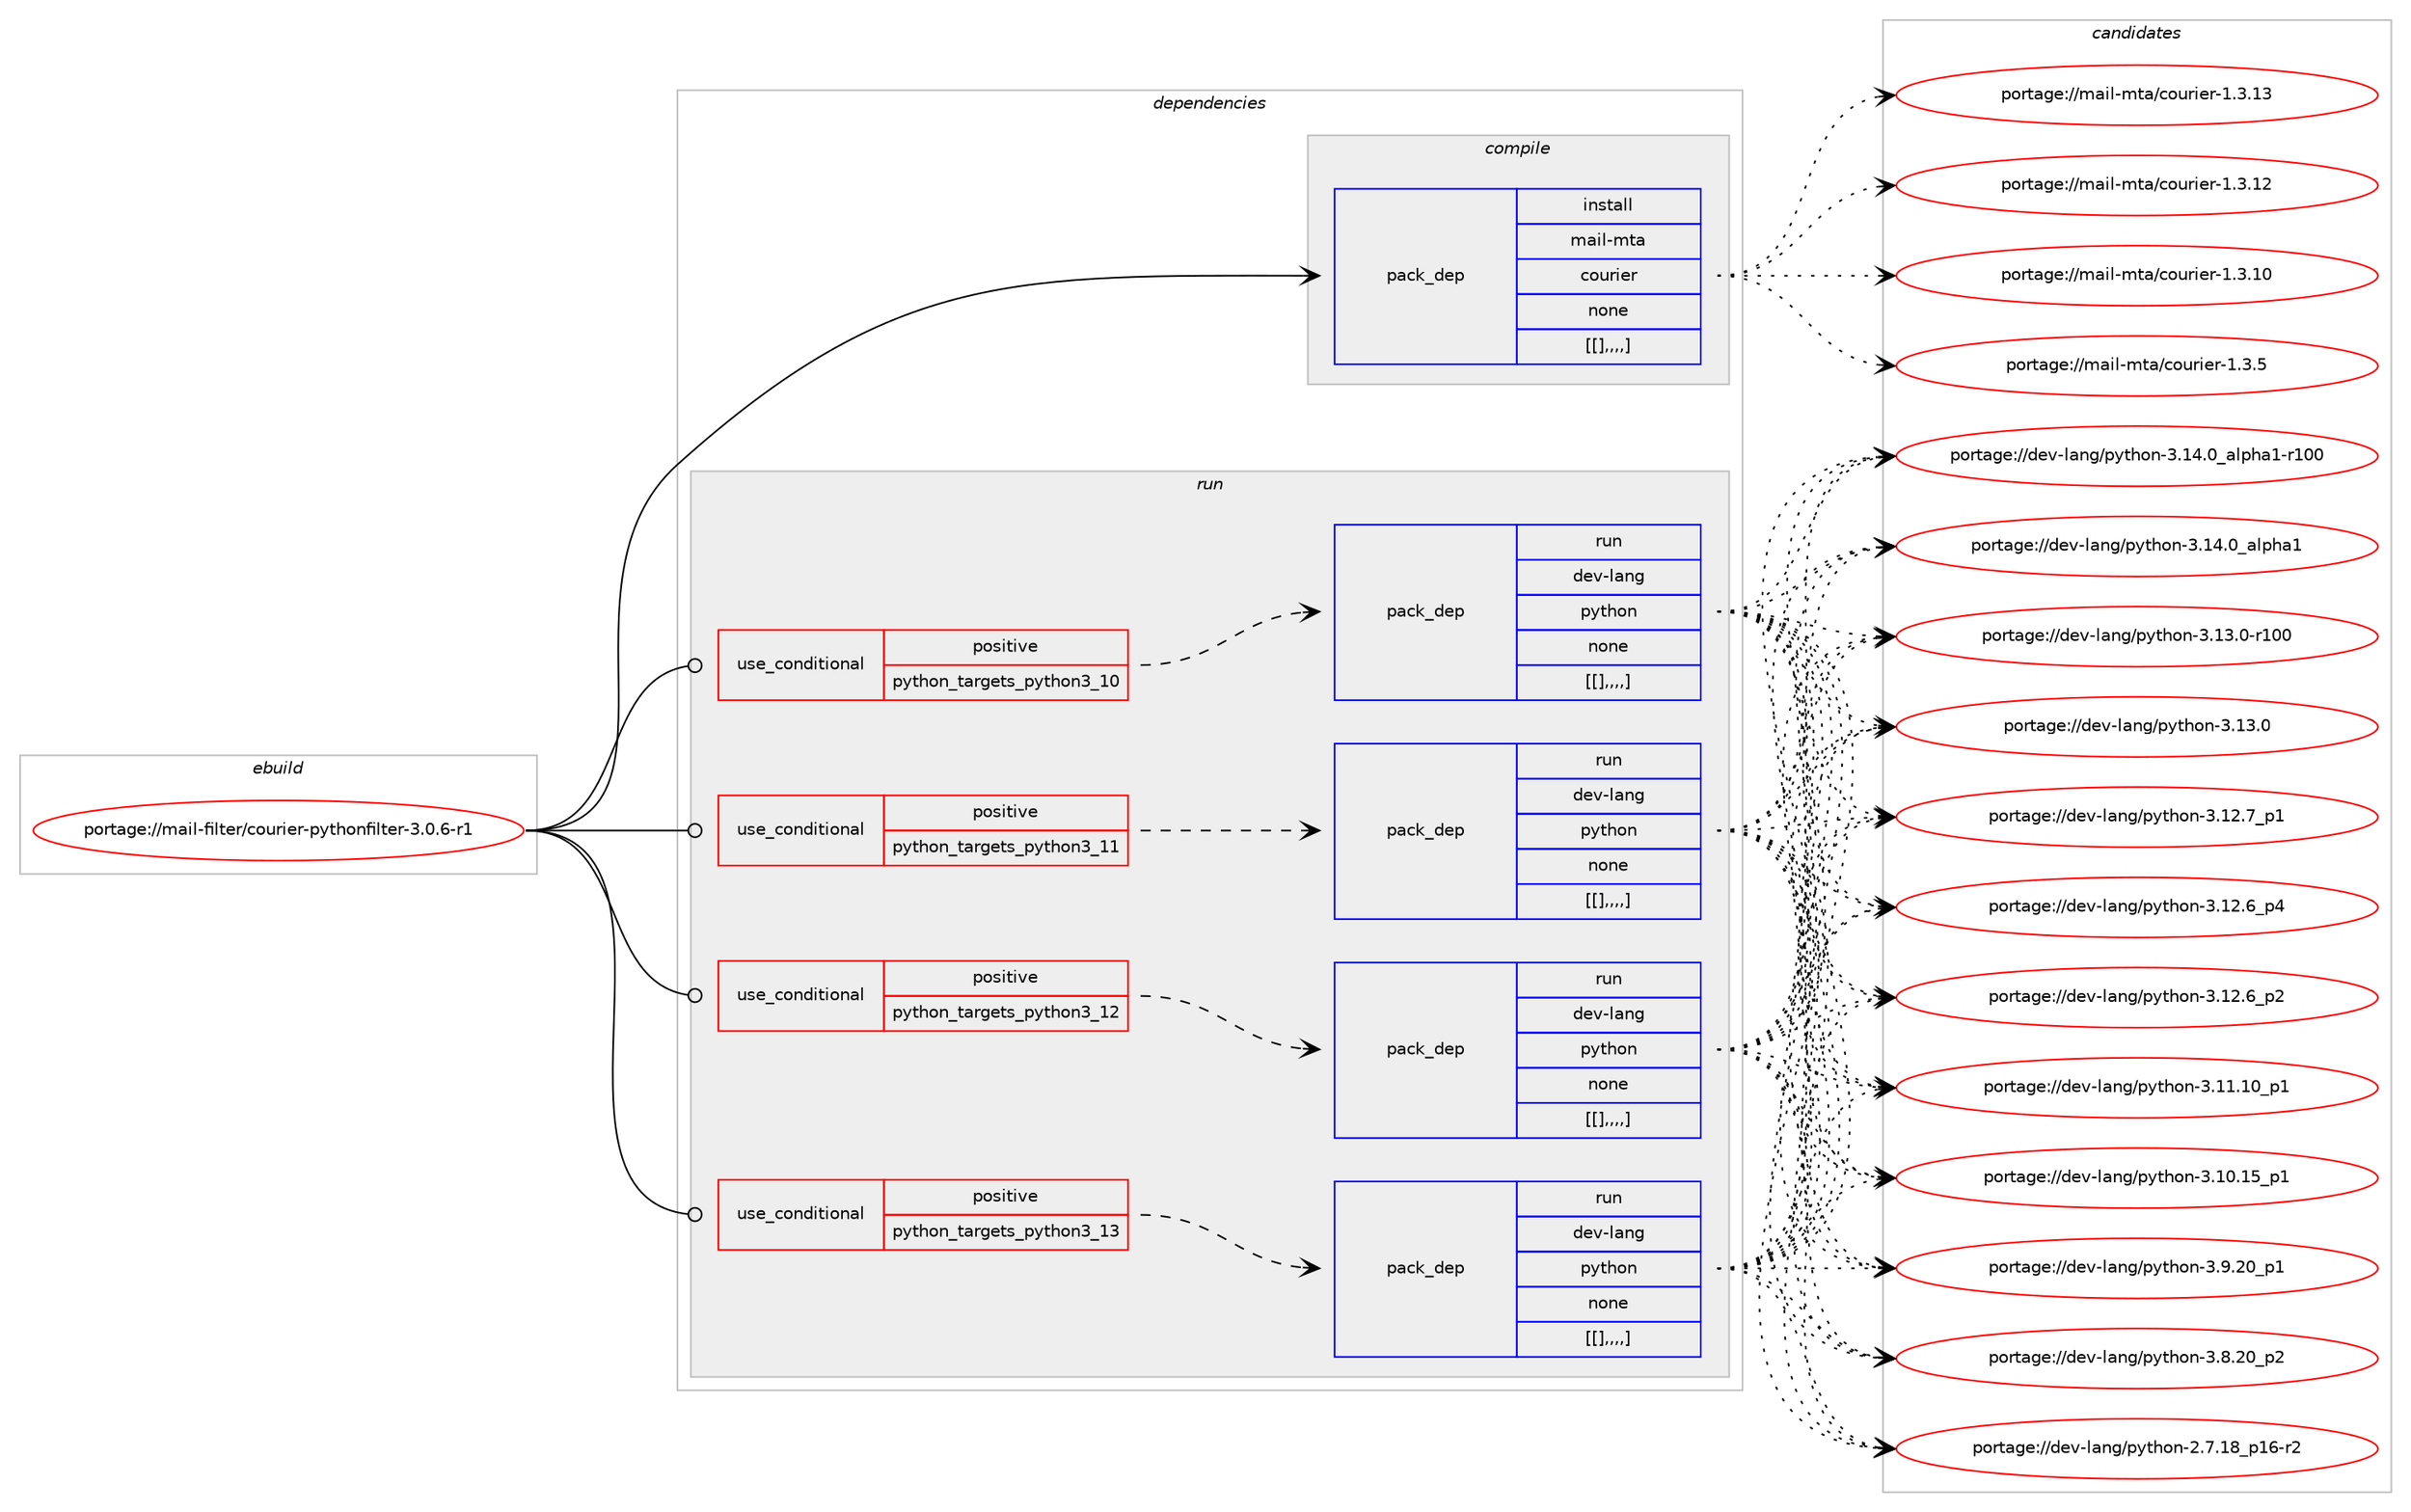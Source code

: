 digraph prolog {

# *************
# Graph options
# *************

newrank=true;
concentrate=true;
compound=true;
graph [rankdir=LR,fontname=Helvetica,fontsize=10,ranksep=1.5];#, ranksep=2.5, nodesep=0.2];
edge  [arrowhead=vee];
node  [fontname=Helvetica,fontsize=10];

# **********
# The ebuild
# **********

subgraph cluster_leftcol {
color=gray;
label=<<i>ebuild</i>>;
id [label="portage://mail-filter/courier-pythonfilter-3.0.6-r1", color=red, width=4, href="../mail-filter/courier-pythonfilter-3.0.6-r1.svg"];
}

# ****************
# The dependencies
# ****************

subgraph cluster_midcol {
color=gray;
label=<<i>dependencies</i>>;
subgraph cluster_compile {
fillcolor="#eeeeee";
style=filled;
label=<<i>compile</i>>;
subgraph pack219580 {
dependency296640 [label=<<TABLE BORDER="0" CELLBORDER="1" CELLSPACING="0" CELLPADDING="4" WIDTH="220"><TR><TD ROWSPAN="6" CELLPADDING="30">pack_dep</TD></TR><TR><TD WIDTH="110">install</TD></TR><TR><TD>mail-mta</TD></TR><TR><TD>courier</TD></TR><TR><TD>none</TD></TR><TR><TD>[[],,,,]</TD></TR></TABLE>>, shape=none, color=blue];
}
id:e -> dependency296640:w [weight=20,style="solid",arrowhead="vee"];
}
subgraph cluster_compileandrun {
fillcolor="#eeeeee";
style=filled;
label=<<i>compile and run</i>>;
}
subgraph cluster_run {
fillcolor="#eeeeee";
style=filled;
label=<<i>run</i>>;
subgraph cond74536 {
dependency296682 [label=<<TABLE BORDER="0" CELLBORDER="1" CELLSPACING="0" CELLPADDING="4"><TR><TD ROWSPAN="3" CELLPADDING="10">use_conditional</TD></TR><TR><TD>positive</TD></TR><TR><TD>python_targets_python3_10</TD></TR></TABLE>>, shape=none, color=red];
subgraph pack219641 {
dependency296706 [label=<<TABLE BORDER="0" CELLBORDER="1" CELLSPACING="0" CELLPADDING="4" WIDTH="220"><TR><TD ROWSPAN="6" CELLPADDING="30">pack_dep</TD></TR><TR><TD WIDTH="110">run</TD></TR><TR><TD>dev-lang</TD></TR><TR><TD>python</TD></TR><TR><TD>none</TD></TR><TR><TD>[[],,,,]</TD></TR></TABLE>>, shape=none, color=blue];
}
dependency296682:e -> dependency296706:w [weight=20,style="dashed",arrowhead="vee"];
}
id:e -> dependency296682:w [weight=20,style="solid",arrowhead="odot"];
subgraph cond74550 {
dependency296715 [label=<<TABLE BORDER="0" CELLBORDER="1" CELLSPACING="0" CELLPADDING="4"><TR><TD ROWSPAN="3" CELLPADDING="10">use_conditional</TD></TR><TR><TD>positive</TD></TR><TR><TD>python_targets_python3_11</TD></TR></TABLE>>, shape=none, color=red];
subgraph pack219650 {
dependency296726 [label=<<TABLE BORDER="0" CELLBORDER="1" CELLSPACING="0" CELLPADDING="4" WIDTH="220"><TR><TD ROWSPAN="6" CELLPADDING="30">pack_dep</TD></TR><TR><TD WIDTH="110">run</TD></TR><TR><TD>dev-lang</TD></TR><TR><TD>python</TD></TR><TR><TD>none</TD></TR><TR><TD>[[],,,,]</TD></TR></TABLE>>, shape=none, color=blue];
}
dependency296715:e -> dependency296726:w [weight=20,style="dashed",arrowhead="vee"];
}
id:e -> dependency296715:w [weight=20,style="solid",arrowhead="odot"];
subgraph cond74565 {
dependency296755 [label=<<TABLE BORDER="0" CELLBORDER="1" CELLSPACING="0" CELLPADDING="4"><TR><TD ROWSPAN="3" CELLPADDING="10">use_conditional</TD></TR><TR><TD>positive</TD></TR><TR><TD>python_targets_python3_12</TD></TR></TABLE>>, shape=none, color=red];
subgraph pack219668 {
dependency296760 [label=<<TABLE BORDER="0" CELLBORDER="1" CELLSPACING="0" CELLPADDING="4" WIDTH="220"><TR><TD ROWSPAN="6" CELLPADDING="30">pack_dep</TD></TR><TR><TD WIDTH="110">run</TD></TR><TR><TD>dev-lang</TD></TR><TR><TD>python</TD></TR><TR><TD>none</TD></TR><TR><TD>[[],,,,]</TD></TR></TABLE>>, shape=none, color=blue];
}
dependency296755:e -> dependency296760:w [weight=20,style="dashed",arrowhead="vee"];
}
id:e -> dependency296755:w [weight=20,style="solid",arrowhead="odot"];
subgraph cond74576 {
dependency296779 [label=<<TABLE BORDER="0" CELLBORDER="1" CELLSPACING="0" CELLPADDING="4"><TR><TD ROWSPAN="3" CELLPADDING="10">use_conditional</TD></TR><TR><TD>positive</TD></TR><TR><TD>python_targets_python3_13</TD></TR></TABLE>>, shape=none, color=red];
subgraph pack219731 {
dependency296851 [label=<<TABLE BORDER="0" CELLBORDER="1" CELLSPACING="0" CELLPADDING="4" WIDTH="220"><TR><TD ROWSPAN="6" CELLPADDING="30">pack_dep</TD></TR><TR><TD WIDTH="110">run</TD></TR><TR><TD>dev-lang</TD></TR><TR><TD>python</TD></TR><TR><TD>none</TD></TR><TR><TD>[[],,,,]</TD></TR></TABLE>>, shape=none, color=blue];
}
dependency296779:e -> dependency296851:w [weight=20,style="dashed",arrowhead="vee"];
}
id:e -> dependency296779:w [weight=20,style="solid",arrowhead="odot"];
}
}

# **************
# The candidates
# **************

subgraph cluster_choices {
rank=same;
color=gray;
label=<<i>candidates</i>>;

subgraph choice218198 {
color=black;
nodesep=1;
choice109971051084510911697479911111711410510111445494651464951 [label="portage://mail-mta/courier-1.3.13", color=red, width=4,href="../mail-mta/courier-1.3.13.svg"];
choice109971051084510911697479911111711410510111445494651464950 [label="portage://mail-mta/courier-1.3.12", color=red, width=4,href="../mail-mta/courier-1.3.12.svg"];
choice109971051084510911697479911111711410510111445494651464948 [label="portage://mail-mta/courier-1.3.10", color=red, width=4,href="../mail-mta/courier-1.3.10.svg"];
choice1099710510845109116974799111117114105101114454946514653 [label="portage://mail-mta/courier-1.3.5", color=red, width=4,href="../mail-mta/courier-1.3.5.svg"];
dependency296640:e -> choice109971051084510911697479911111711410510111445494651464951:w [style=dotted,weight="100"];
dependency296640:e -> choice109971051084510911697479911111711410510111445494651464950:w [style=dotted,weight="100"];
dependency296640:e -> choice109971051084510911697479911111711410510111445494651464948:w [style=dotted,weight="100"];
dependency296640:e -> choice1099710510845109116974799111117114105101114454946514653:w [style=dotted,weight="100"];
}
subgraph choice218224 {
color=black;
nodesep=1;
choice100101118451089711010347112121116104111110455146495246489597108112104974945114494848 [label="portage://dev-lang/python-3.14.0_alpha1-r100", color=red, width=4,href="../dev-lang/python-3.14.0_alpha1-r100.svg"];
choice1001011184510897110103471121211161041111104551464952464895971081121049749 [label="portage://dev-lang/python-3.14.0_alpha1", color=red, width=4,href="../dev-lang/python-3.14.0_alpha1.svg"];
choice1001011184510897110103471121211161041111104551464951464845114494848 [label="portage://dev-lang/python-3.13.0-r100", color=red, width=4,href="../dev-lang/python-3.13.0-r100.svg"];
choice10010111845108971101034711212111610411111045514649514648 [label="portage://dev-lang/python-3.13.0", color=red, width=4,href="../dev-lang/python-3.13.0.svg"];
choice100101118451089711010347112121116104111110455146495046559511249 [label="portage://dev-lang/python-3.12.7_p1", color=red, width=4,href="../dev-lang/python-3.12.7_p1.svg"];
choice100101118451089711010347112121116104111110455146495046549511252 [label="portage://dev-lang/python-3.12.6_p4", color=red, width=4,href="../dev-lang/python-3.12.6_p4.svg"];
choice100101118451089711010347112121116104111110455146495046549511250 [label="portage://dev-lang/python-3.12.6_p2", color=red, width=4,href="../dev-lang/python-3.12.6_p2.svg"];
choice10010111845108971101034711212111610411111045514649494649489511249 [label="portage://dev-lang/python-3.11.10_p1", color=red, width=4,href="../dev-lang/python-3.11.10_p1.svg"];
choice10010111845108971101034711212111610411111045514649484649539511249 [label="portage://dev-lang/python-3.10.15_p1", color=red, width=4,href="../dev-lang/python-3.10.15_p1.svg"];
choice100101118451089711010347112121116104111110455146574650489511249 [label="portage://dev-lang/python-3.9.20_p1", color=red, width=4,href="../dev-lang/python-3.9.20_p1.svg"];
choice100101118451089711010347112121116104111110455146564650489511250 [label="portage://dev-lang/python-3.8.20_p2", color=red, width=4,href="../dev-lang/python-3.8.20_p2.svg"];
choice100101118451089711010347112121116104111110455046554649569511249544511450 [label="portage://dev-lang/python-2.7.18_p16-r2", color=red, width=4,href="../dev-lang/python-2.7.18_p16-r2.svg"];
dependency296706:e -> choice100101118451089711010347112121116104111110455146495246489597108112104974945114494848:w [style=dotted,weight="100"];
dependency296706:e -> choice1001011184510897110103471121211161041111104551464952464895971081121049749:w [style=dotted,weight="100"];
dependency296706:e -> choice1001011184510897110103471121211161041111104551464951464845114494848:w [style=dotted,weight="100"];
dependency296706:e -> choice10010111845108971101034711212111610411111045514649514648:w [style=dotted,weight="100"];
dependency296706:e -> choice100101118451089711010347112121116104111110455146495046559511249:w [style=dotted,weight="100"];
dependency296706:e -> choice100101118451089711010347112121116104111110455146495046549511252:w [style=dotted,weight="100"];
dependency296706:e -> choice100101118451089711010347112121116104111110455146495046549511250:w [style=dotted,weight="100"];
dependency296706:e -> choice10010111845108971101034711212111610411111045514649494649489511249:w [style=dotted,weight="100"];
dependency296706:e -> choice10010111845108971101034711212111610411111045514649484649539511249:w [style=dotted,weight="100"];
dependency296706:e -> choice100101118451089711010347112121116104111110455146574650489511249:w [style=dotted,weight="100"];
dependency296706:e -> choice100101118451089711010347112121116104111110455146564650489511250:w [style=dotted,weight="100"];
dependency296706:e -> choice100101118451089711010347112121116104111110455046554649569511249544511450:w [style=dotted,weight="100"];
}
subgraph choice218229 {
color=black;
nodesep=1;
choice100101118451089711010347112121116104111110455146495246489597108112104974945114494848 [label="portage://dev-lang/python-3.14.0_alpha1-r100", color=red, width=4,href="../dev-lang/python-3.14.0_alpha1-r100.svg"];
choice1001011184510897110103471121211161041111104551464952464895971081121049749 [label="portage://dev-lang/python-3.14.0_alpha1", color=red, width=4,href="../dev-lang/python-3.14.0_alpha1.svg"];
choice1001011184510897110103471121211161041111104551464951464845114494848 [label="portage://dev-lang/python-3.13.0-r100", color=red, width=4,href="../dev-lang/python-3.13.0-r100.svg"];
choice10010111845108971101034711212111610411111045514649514648 [label="portage://dev-lang/python-3.13.0", color=red, width=4,href="../dev-lang/python-3.13.0.svg"];
choice100101118451089711010347112121116104111110455146495046559511249 [label="portage://dev-lang/python-3.12.7_p1", color=red, width=4,href="../dev-lang/python-3.12.7_p1.svg"];
choice100101118451089711010347112121116104111110455146495046549511252 [label="portage://dev-lang/python-3.12.6_p4", color=red, width=4,href="../dev-lang/python-3.12.6_p4.svg"];
choice100101118451089711010347112121116104111110455146495046549511250 [label="portage://dev-lang/python-3.12.6_p2", color=red, width=4,href="../dev-lang/python-3.12.6_p2.svg"];
choice10010111845108971101034711212111610411111045514649494649489511249 [label="portage://dev-lang/python-3.11.10_p1", color=red, width=4,href="../dev-lang/python-3.11.10_p1.svg"];
choice10010111845108971101034711212111610411111045514649484649539511249 [label="portage://dev-lang/python-3.10.15_p1", color=red, width=4,href="../dev-lang/python-3.10.15_p1.svg"];
choice100101118451089711010347112121116104111110455146574650489511249 [label="portage://dev-lang/python-3.9.20_p1", color=red, width=4,href="../dev-lang/python-3.9.20_p1.svg"];
choice100101118451089711010347112121116104111110455146564650489511250 [label="portage://dev-lang/python-3.8.20_p2", color=red, width=4,href="../dev-lang/python-3.8.20_p2.svg"];
choice100101118451089711010347112121116104111110455046554649569511249544511450 [label="portage://dev-lang/python-2.7.18_p16-r2", color=red, width=4,href="../dev-lang/python-2.7.18_p16-r2.svg"];
dependency296726:e -> choice100101118451089711010347112121116104111110455146495246489597108112104974945114494848:w [style=dotted,weight="100"];
dependency296726:e -> choice1001011184510897110103471121211161041111104551464952464895971081121049749:w [style=dotted,weight="100"];
dependency296726:e -> choice1001011184510897110103471121211161041111104551464951464845114494848:w [style=dotted,weight="100"];
dependency296726:e -> choice10010111845108971101034711212111610411111045514649514648:w [style=dotted,weight="100"];
dependency296726:e -> choice100101118451089711010347112121116104111110455146495046559511249:w [style=dotted,weight="100"];
dependency296726:e -> choice100101118451089711010347112121116104111110455146495046549511252:w [style=dotted,weight="100"];
dependency296726:e -> choice100101118451089711010347112121116104111110455146495046549511250:w [style=dotted,weight="100"];
dependency296726:e -> choice10010111845108971101034711212111610411111045514649494649489511249:w [style=dotted,weight="100"];
dependency296726:e -> choice10010111845108971101034711212111610411111045514649484649539511249:w [style=dotted,weight="100"];
dependency296726:e -> choice100101118451089711010347112121116104111110455146574650489511249:w [style=dotted,weight="100"];
dependency296726:e -> choice100101118451089711010347112121116104111110455146564650489511250:w [style=dotted,weight="100"];
dependency296726:e -> choice100101118451089711010347112121116104111110455046554649569511249544511450:w [style=dotted,weight="100"];
}
subgraph choice218243 {
color=black;
nodesep=1;
choice100101118451089711010347112121116104111110455146495246489597108112104974945114494848 [label="portage://dev-lang/python-3.14.0_alpha1-r100", color=red, width=4,href="../dev-lang/python-3.14.0_alpha1-r100.svg"];
choice1001011184510897110103471121211161041111104551464952464895971081121049749 [label="portage://dev-lang/python-3.14.0_alpha1", color=red, width=4,href="../dev-lang/python-3.14.0_alpha1.svg"];
choice1001011184510897110103471121211161041111104551464951464845114494848 [label="portage://dev-lang/python-3.13.0-r100", color=red, width=4,href="../dev-lang/python-3.13.0-r100.svg"];
choice10010111845108971101034711212111610411111045514649514648 [label="portage://dev-lang/python-3.13.0", color=red, width=4,href="../dev-lang/python-3.13.0.svg"];
choice100101118451089711010347112121116104111110455146495046559511249 [label="portage://dev-lang/python-3.12.7_p1", color=red, width=4,href="../dev-lang/python-3.12.7_p1.svg"];
choice100101118451089711010347112121116104111110455146495046549511252 [label="portage://dev-lang/python-3.12.6_p4", color=red, width=4,href="../dev-lang/python-3.12.6_p4.svg"];
choice100101118451089711010347112121116104111110455146495046549511250 [label="portage://dev-lang/python-3.12.6_p2", color=red, width=4,href="../dev-lang/python-3.12.6_p2.svg"];
choice10010111845108971101034711212111610411111045514649494649489511249 [label="portage://dev-lang/python-3.11.10_p1", color=red, width=4,href="../dev-lang/python-3.11.10_p1.svg"];
choice10010111845108971101034711212111610411111045514649484649539511249 [label="portage://dev-lang/python-3.10.15_p1", color=red, width=4,href="../dev-lang/python-3.10.15_p1.svg"];
choice100101118451089711010347112121116104111110455146574650489511249 [label="portage://dev-lang/python-3.9.20_p1", color=red, width=4,href="../dev-lang/python-3.9.20_p1.svg"];
choice100101118451089711010347112121116104111110455146564650489511250 [label="portage://dev-lang/python-3.8.20_p2", color=red, width=4,href="../dev-lang/python-3.8.20_p2.svg"];
choice100101118451089711010347112121116104111110455046554649569511249544511450 [label="portage://dev-lang/python-2.7.18_p16-r2", color=red, width=4,href="../dev-lang/python-2.7.18_p16-r2.svg"];
dependency296760:e -> choice100101118451089711010347112121116104111110455146495246489597108112104974945114494848:w [style=dotted,weight="100"];
dependency296760:e -> choice1001011184510897110103471121211161041111104551464952464895971081121049749:w [style=dotted,weight="100"];
dependency296760:e -> choice1001011184510897110103471121211161041111104551464951464845114494848:w [style=dotted,weight="100"];
dependency296760:e -> choice10010111845108971101034711212111610411111045514649514648:w [style=dotted,weight="100"];
dependency296760:e -> choice100101118451089711010347112121116104111110455146495046559511249:w [style=dotted,weight="100"];
dependency296760:e -> choice100101118451089711010347112121116104111110455146495046549511252:w [style=dotted,weight="100"];
dependency296760:e -> choice100101118451089711010347112121116104111110455146495046549511250:w [style=dotted,weight="100"];
dependency296760:e -> choice10010111845108971101034711212111610411111045514649494649489511249:w [style=dotted,weight="100"];
dependency296760:e -> choice10010111845108971101034711212111610411111045514649484649539511249:w [style=dotted,weight="100"];
dependency296760:e -> choice100101118451089711010347112121116104111110455146574650489511249:w [style=dotted,weight="100"];
dependency296760:e -> choice100101118451089711010347112121116104111110455146564650489511250:w [style=dotted,weight="100"];
dependency296760:e -> choice100101118451089711010347112121116104111110455046554649569511249544511450:w [style=dotted,weight="100"];
}
subgraph choice218249 {
color=black;
nodesep=1;
choice100101118451089711010347112121116104111110455146495246489597108112104974945114494848 [label="portage://dev-lang/python-3.14.0_alpha1-r100", color=red, width=4,href="../dev-lang/python-3.14.0_alpha1-r100.svg"];
choice1001011184510897110103471121211161041111104551464952464895971081121049749 [label="portage://dev-lang/python-3.14.0_alpha1", color=red, width=4,href="../dev-lang/python-3.14.0_alpha1.svg"];
choice1001011184510897110103471121211161041111104551464951464845114494848 [label="portage://dev-lang/python-3.13.0-r100", color=red, width=4,href="../dev-lang/python-3.13.0-r100.svg"];
choice10010111845108971101034711212111610411111045514649514648 [label="portage://dev-lang/python-3.13.0", color=red, width=4,href="../dev-lang/python-3.13.0.svg"];
choice100101118451089711010347112121116104111110455146495046559511249 [label="portage://dev-lang/python-3.12.7_p1", color=red, width=4,href="../dev-lang/python-3.12.7_p1.svg"];
choice100101118451089711010347112121116104111110455146495046549511252 [label="portage://dev-lang/python-3.12.6_p4", color=red, width=4,href="../dev-lang/python-3.12.6_p4.svg"];
choice100101118451089711010347112121116104111110455146495046549511250 [label="portage://dev-lang/python-3.12.6_p2", color=red, width=4,href="../dev-lang/python-3.12.6_p2.svg"];
choice10010111845108971101034711212111610411111045514649494649489511249 [label="portage://dev-lang/python-3.11.10_p1", color=red, width=4,href="../dev-lang/python-3.11.10_p1.svg"];
choice10010111845108971101034711212111610411111045514649484649539511249 [label="portage://dev-lang/python-3.10.15_p1", color=red, width=4,href="../dev-lang/python-3.10.15_p1.svg"];
choice100101118451089711010347112121116104111110455146574650489511249 [label="portage://dev-lang/python-3.9.20_p1", color=red, width=4,href="../dev-lang/python-3.9.20_p1.svg"];
choice100101118451089711010347112121116104111110455146564650489511250 [label="portage://dev-lang/python-3.8.20_p2", color=red, width=4,href="../dev-lang/python-3.8.20_p2.svg"];
choice100101118451089711010347112121116104111110455046554649569511249544511450 [label="portage://dev-lang/python-2.7.18_p16-r2", color=red, width=4,href="../dev-lang/python-2.7.18_p16-r2.svg"];
dependency296851:e -> choice100101118451089711010347112121116104111110455146495246489597108112104974945114494848:w [style=dotted,weight="100"];
dependency296851:e -> choice1001011184510897110103471121211161041111104551464952464895971081121049749:w [style=dotted,weight="100"];
dependency296851:e -> choice1001011184510897110103471121211161041111104551464951464845114494848:w [style=dotted,weight="100"];
dependency296851:e -> choice10010111845108971101034711212111610411111045514649514648:w [style=dotted,weight="100"];
dependency296851:e -> choice100101118451089711010347112121116104111110455146495046559511249:w [style=dotted,weight="100"];
dependency296851:e -> choice100101118451089711010347112121116104111110455146495046549511252:w [style=dotted,weight="100"];
dependency296851:e -> choice100101118451089711010347112121116104111110455146495046549511250:w [style=dotted,weight="100"];
dependency296851:e -> choice10010111845108971101034711212111610411111045514649494649489511249:w [style=dotted,weight="100"];
dependency296851:e -> choice10010111845108971101034711212111610411111045514649484649539511249:w [style=dotted,weight="100"];
dependency296851:e -> choice100101118451089711010347112121116104111110455146574650489511249:w [style=dotted,weight="100"];
dependency296851:e -> choice100101118451089711010347112121116104111110455146564650489511250:w [style=dotted,weight="100"];
dependency296851:e -> choice100101118451089711010347112121116104111110455046554649569511249544511450:w [style=dotted,weight="100"];
}
}

}
